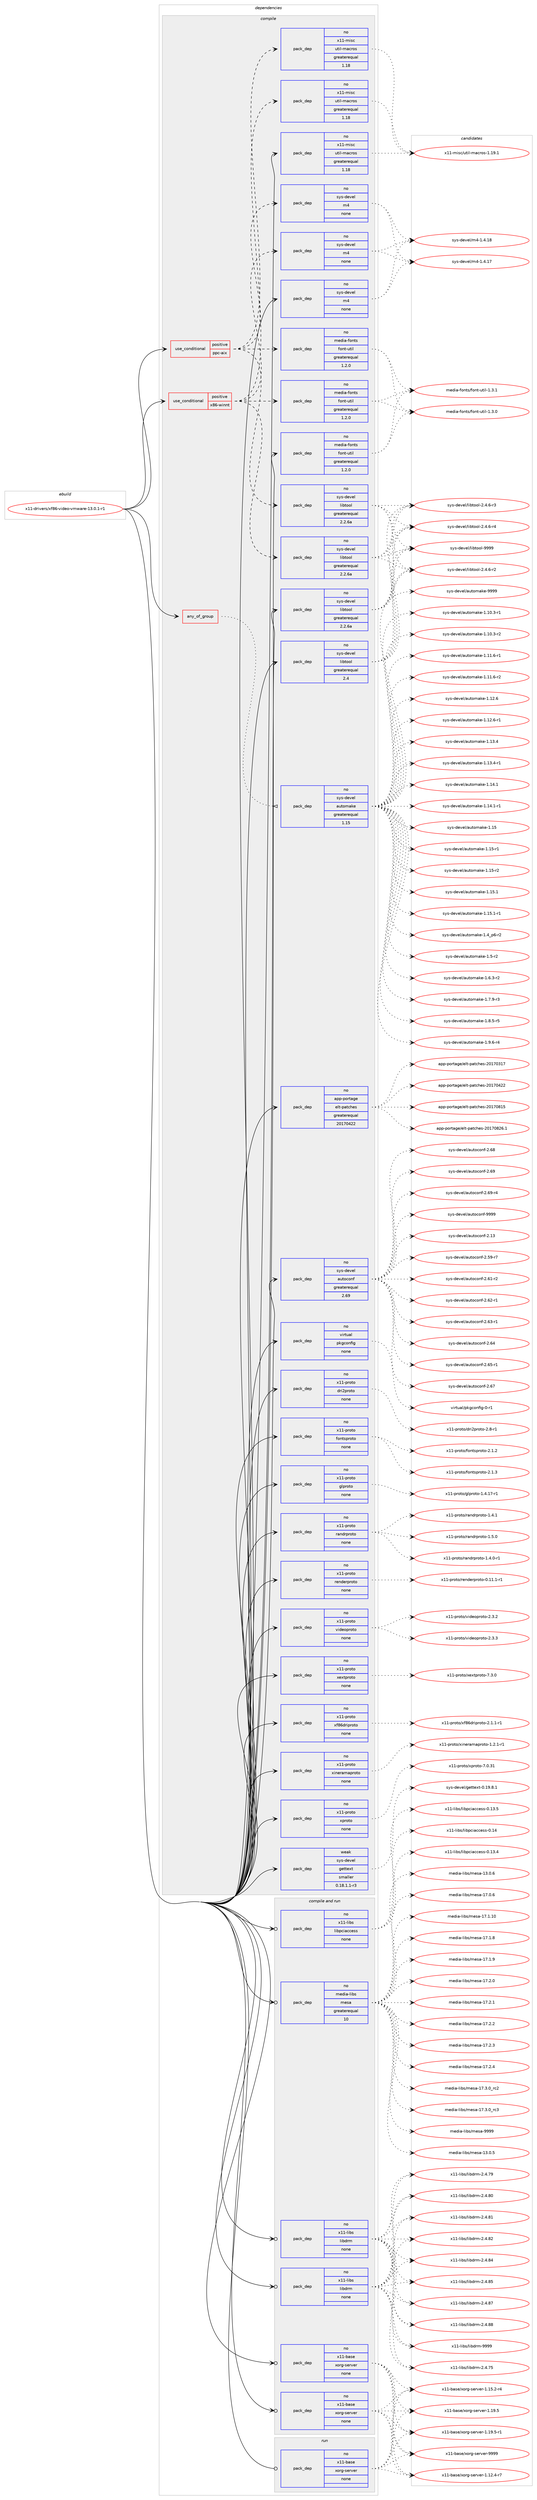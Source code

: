 digraph prolog {

# *************
# Graph options
# *************

newrank=true;
concentrate=true;
compound=true;
graph [rankdir=LR,fontname=Helvetica,fontsize=10,ranksep=1.5];#, ranksep=2.5, nodesep=0.2];
edge  [arrowhead=vee];
node  [fontname=Helvetica,fontsize=10];

# **********
# The ebuild
# **********

subgraph cluster_leftcol {
color=gray;
rank=same;
label=<<i>ebuild</i>>;
id [label="x11-drivers/xf86-video-vmware-13.0.1-r1", color=red, width=4, href="../x11-drivers/xf86-video-vmware-13.0.1-r1.svg"];
}

# ****************
# The dependencies
# ****************

subgraph cluster_midcol {
color=gray;
label=<<i>dependencies</i>>;
subgraph cluster_compile {
fillcolor="#eeeeee";
style=filled;
label=<<i>compile</i>>;
subgraph any9226 {
dependency515522 [label=<<TABLE BORDER="0" CELLBORDER="1" CELLSPACING="0" CELLPADDING="4"><TR><TD CELLPADDING="10">any_of_group</TD></TR></TABLE>>, shape=none, color=red];subgraph pack383880 {
dependency515523 [label=<<TABLE BORDER="0" CELLBORDER="1" CELLSPACING="0" CELLPADDING="4" WIDTH="220"><TR><TD ROWSPAN="6" CELLPADDING="30">pack_dep</TD></TR><TR><TD WIDTH="110">no</TD></TR><TR><TD>sys-devel</TD></TR><TR><TD>automake</TD></TR><TR><TD>greaterequal</TD></TR><TR><TD>1.15</TD></TR></TABLE>>, shape=none, color=blue];
}
dependency515522:e -> dependency515523:w [weight=20,style="dotted",arrowhead="oinv"];
}
id:e -> dependency515522:w [weight=20,style="solid",arrowhead="vee"];
subgraph cond122077 {
dependency515524 [label=<<TABLE BORDER="0" CELLBORDER="1" CELLSPACING="0" CELLPADDING="4"><TR><TD ROWSPAN="3" CELLPADDING="10">use_conditional</TD></TR><TR><TD>positive</TD></TR><TR><TD>ppc-aix</TD></TR></TABLE>>, shape=none, color=red];
subgraph pack383881 {
dependency515525 [label=<<TABLE BORDER="0" CELLBORDER="1" CELLSPACING="0" CELLPADDING="4" WIDTH="220"><TR><TD ROWSPAN="6" CELLPADDING="30">pack_dep</TD></TR><TR><TD WIDTH="110">no</TD></TR><TR><TD>sys-devel</TD></TR><TR><TD>libtool</TD></TR><TR><TD>greaterequal</TD></TR><TR><TD>2.2.6a</TD></TR></TABLE>>, shape=none, color=blue];
}
dependency515524:e -> dependency515525:w [weight=20,style="dashed",arrowhead="vee"];
subgraph pack383882 {
dependency515526 [label=<<TABLE BORDER="0" CELLBORDER="1" CELLSPACING="0" CELLPADDING="4" WIDTH="220"><TR><TD ROWSPAN="6" CELLPADDING="30">pack_dep</TD></TR><TR><TD WIDTH="110">no</TD></TR><TR><TD>sys-devel</TD></TR><TR><TD>m4</TD></TR><TR><TD>none</TD></TR><TR><TD></TD></TR></TABLE>>, shape=none, color=blue];
}
dependency515524:e -> dependency515526:w [weight=20,style="dashed",arrowhead="vee"];
subgraph pack383883 {
dependency515527 [label=<<TABLE BORDER="0" CELLBORDER="1" CELLSPACING="0" CELLPADDING="4" WIDTH="220"><TR><TD ROWSPAN="6" CELLPADDING="30">pack_dep</TD></TR><TR><TD WIDTH="110">no</TD></TR><TR><TD>x11-misc</TD></TR><TR><TD>util-macros</TD></TR><TR><TD>greaterequal</TD></TR><TR><TD>1.18</TD></TR></TABLE>>, shape=none, color=blue];
}
dependency515524:e -> dependency515527:w [weight=20,style="dashed",arrowhead="vee"];
subgraph pack383884 {
dependency515528 [label=<<TABLE BORDER="0" CELLBORDER="1" CELLSPACING="0" CELLPADDING="4" WIDTH="220"><TR><TD ROWSPAN="6" CELLPADDING="30">pack_dep</TD></TR><TR><TD WIDTH="110">no</TD></TR><TR><TD>media-fonts</TD></TR><TR><TD>font-util</TD></TR><TR><TD>greaterequal</TD></TR><TR><TD>1.2.0</TD></TR></TABLE>>, shape=none, color=blue];
}
dependency515524:e -> dependency515528:w [weight=20,style="dashed",arrowhead="vee"];
}
id:e -> dependency515524:w [weight=20,style="solid",arrowhead="vee"];
subgraph cond122078 {
dependency515529 [label=<<TABLE BORDER="0" CELLBORDER="1" CELLSPACING="0" CELLPADDING="4"><TR><TD ROWSPAN="3" CELLPADDING="10">use_conditional</TD></TR><TR><TD>positive</TD></TR><TR><TD>x86-winnt</TD></TR></TABLE>>, shape=none, color=red];
subgraph pack383885 {
dependency515530 [label=<<TABLE BORDER="0" CELLBORDER="1" CELLSPACING="0" CELLPADDING="4" WIDTH="220"><TR><TD ROWSPAN="6" CELLPADDING="30">pack_dep</TD></TR><TR><TD WIDTH="110">no</TD></TR><TR><TD>sys-devel</TD></TR><TR><TD>libtool</TD></TR><TR><TD>greaterequal</TD></TR><TR><TD>2.2.6a</TD></TR></TABLE>>, shape=none, color=blue];
}
dependency515529:e -> dependency515530:w [weight=20,style="dashed",arrowhead="vee"];
subgraph pack383886 {
dependency515531 [label=<<TABLE BORDER="0" CELLBORDER="1" CELLSPACING="0" CELLPADDING="4" WIDTH="220"><TR><TD ROWSPAN="6" CELLPADDING="30">pack_dep</TD></TR><TR><TD WIDTH="110">no</TD></TR><TR><TD>sys-devel</TD></TR><TR><TD>m4</TD></TR><TR><TD>none</TD></TR><TR><TD></TD></TR></TABLE>>, shape=none, color=blue];
}
dependency515529:e -> dependency515531:w [weight=20,style="dashed",arrowhead="vee"];
subgraph pack383887 {
dependency515532 [label=<<TABLE BORDER="0" CELLBORDER="1" CELLSPACING="0" CELLPADDING="4" WIDTH="220"><TR><TD ROWSPAN="6" CELLPADDING="30">pack_dep</TD></TR><TR><TD WIDTH="110">no</TD></TR><TR><TD>x11-misc</TD></TR><TR><TD>util-macros</TD></TR><TR><TD>greaterequal</TD></TR><TR><TD>1.18</TD></TR></TABLE>>, shape=none, color=blue];
}
dependency515529:e -> dependency515532:w [weight=20,style="dashed",arrowhead="vee"];
subgraph pack383888 {
dependency515533 [label=<<TABLE BORDER="0" CELLBORDER="1" CELLSPACING="0" CELLPADDING="4" WIDTH="220"><TR><TD ROWSPAN="6" CELLPADDING="30">pack_dep</TD></TR><TR><TD WIDTH="110">no</TD></TR><TR><TD>media-fonts</TD></TR><TR><TD>font-util</TD></TR><TR><TD>greaterequal</TD></TR><TR><TD>1.2.0</TD></TR></TABLE>>, shape=none, color=blue];
}
dependency515529:e -> dependency515533:w [weight=20,style="dashed",arrowhead="vee"];
}
id:e -> dependency515529:w [weight=20,style="solid",arrowhead="vee"];
subgraph pack383889 {
dependency515534 [label=<<TABLE BORDER="0" CELLBORDER="1" CELLSPACING="0" CELLPADDING="4" WIDTH="220"><TR><TD ROWSPAN="6" CELLPADDING="30">pack_dep</TD></TR><TR><TD WIDTH="110">no</TD></TR><TR><TD>app-portage</TD></TR><TR><TD>elt-patches</TD></TR><TR><TD>greaterequal</TD></TR><TR><TD>20170422</TD></TR></TABLE>>, shape=none, color=blue];
}
id:e -> dependency515534:w [weight=20,style="solid",arrowhead="vee"];
subgraph pack383890 {
dependency515535 [label=<<TABLE BORDER="0" CELLBORDER="1" CELLSPACING="0" CELLPADDING="4" WIDTH="220"><TR><TD ROWSPAN="6" CELLPADDING="30">pack_dep</TD></TR><TR><TD WIDTH="110">no</TD></TR><TR><TD>media-fonts</TD></TR><TR><TD>font-util</TD></TR><TR><TD>greaterequal</TD></TR><TR><TD>1.2.0</TD></TR></TABLE>>, shape=none, color=blue];
}
id:e -> dependency515535:w [weight=20,style="solid",arrowhead="vee"];
subgraph pack383891 {
dependency515536 [label=<<TABLE BORDER="0" CELLBORDER="1" CELLSPACING="0" CELLPADDING="4" WIDTH="220"><TR><TD ROWSPAN="6" CELLPADDING="30">pack_dep</TD></TR><TR><TD WIDTH="110">no</TD></TR><TR><TD>sys-devel</TD></TR><TR><TD>autoconf</TD></TR><TR><TD>greaterequal</TD></TR><TR><TD>2.69</TD></TR></TABLE>>, shape=none, color=blue];
}
id:e -> dependency515536:w [weight=20,style="solid",arrowhead="vee"];
subgraph pack383892 {
dependency515537 [label=<<TABLE BORDER="0" CELLBORDER="1" CELLSPACING="0" CELLPADDING="4" WIDTH="220"><TR><TD ROWSPAN="6" CELLPADDING="30">pack_dep</TD></TR><TR><TD WIDTH="110">no</TD></TR><TR><TD>sys-devel</TD></TR><TR><TD>libtool</TD></TR><TR><TD>greaterequal</TD></TR><TR><TD>2.2.6a</TD></TR></TABLE>>, shape=none, color=blue];
}
id:e -> dependency515537:w [weight=20,style="solid",arrowhead="vee"];
subgraph pack383893 {
dependency515538 [label=<<TABLE BORDER="0" CELLBORDER="1" CELLSPACING="0" CELLPADDING="4" WIDTH="220"><TR><TD ROWSPAN="6" CELLPADDING="30">pack_dep</TD></TR><TR><TD WIDTH="110">no</TD></TR><TR><TD>sys-devel</TD></TR><TR><TD>libtool</TD></TR><TR><TD>greaterequal</TD></TR><TR><TD>2.4</TD></TR></TABLE>>, shape=none, color=blue];
}
id:e -> dependency515538:w [weight=20,style="solid",arrowhead="vee"];
subgraph pack383894 {
dependency515539 [label=<<TABLE BORDER="0" CELLBORDER="1" CELLSPACING="0" CELLPADDING="4" WIDTH="220"><TR><TD ROWSPAN="6" CELLPADDING="30">pack_dep</TD></TR><TR><TD WIDTH="110">no</TD></TR><TR><TD>sys-devel</TD></TR><TR><TD>m4</TD></TR><TR><TD>none</TD></TR><TR><TD></TD></TR></TABLE>>, shape=none, color=blue];
}
id:e -> dependency515539:w [weight=20,style="solid",arrowhead="vee"];
subgraph pack383895 {
dependency515540 [label=<<TABLE BORDER="0" CELLBORDER="1" CELLSPACING="0" CELLPADDING="4" WIDTH="220"><TR><TD ROWSPAN="6" CELLPADDING="30">pack_dep</TD></TR><TR><TD WIDTH="110">no</TD></TR><TR><TD>virtual</TD></TR><TR><TD>pkgconfig</TD></TR><TR><TD>none</TD></TR><TR><TD></TD></TR></TABLE>>, shape=none, color=blue];
}
id:e -> dependency515540:w [weight=20,style="solid",arrowhead="vee"];
subgraph pack383896 {
dependency515541 [label=<<TABLE BORDER="0" CELLBORDER="1" CELLSPACING="0" CELLPADDING="4" WIDTH="220"><TR><TD ROWSPAN="6" CELLPADDING="30">pack_dep</TD></TR><TR><TD WIDTH="110">no</TD></TR><TR><TD>x11-misc</TD></TR><TR><TD>util-macros</TD></TR><TR><TD>greaterequal</TD></TR><TR><TD>1.18</TD></TR></TABLE>>, shape=none, color=blue];
}
id:e -> dependency515541:w [weight=20,style="solid",arrowhead="vee"];
subgraph pack383897 {
dependency515542 [label=<<TABLE BORDER="0" CELLBORDER="1" CELLSPACING="0" CELLPADDING="4" WIDTH="220"><TR><TD ROWSPAN="6" CELLPADDING="30">pack_dep</TD></TR><TR><TD WIDTH="110">no</TD></TR><TR><TD>x11-proto</TD></TR><TR><TD>dri2proto</TD></TR><TR><TD>none</TD></TR><TR><TD></TD></TR></TABLE>>, shape=none, color=blue];
}
id:e -> dependency515542:w [weight=20,style="solid",arrowhead="vee"];
subgraph pack383898 {
dependency515543 [label=<<TABLE BORDER="0" CELLBORDER="1" CELLSPACING="0" CELLPADDING="4" WIDTH="220"><TR><TD ROWSPAN="6" CELLPADDING="30">pack_dep</TD></TR><TR><TD WIDTH="110">no</TD></TR><TR><TD>x11-proto</TD></TR><TR><TD>fontsproto</TD></TR><TR><TD>none</TD></TR><TR><TD></TD></TR></TABLE>>, shape=none, color=blue];
}
id:e -> dependency515543:w [weight=20,style="solid",arrowhead="vee"];
subgraph pack383899 {
dependency515544 [label=<<TABLE BORDER="0" CELLBORDER="1" CELLSPACING="0" CELLPADDING="4" WIDTH="220"><TR><TD ROWSPAN="6" CELLPADDING="30">pack_dep</TD></TR><TR><TD WIDTH="110">no</TD></TR><TR><TD>x11-proto</TD></TR><TR><TD>glproto</TD></TR><TR><TD>none</TD></TR><TR><TD></TD></TR></TABLE>>, shape=none, color=blue];
}
id:e -> dependency515544:w [weight=20,style="solid",arrowhead="vee"];
subgraph pack383900 {
dependency515545 [label=<<TABLE BORDER="0" CELLBORDER="1" CELLSPACING="0" CELLPADDING="4" WIDTH="220"><TR><TD ROWSPAN="6" CELLPADDING="30">pack_dep</TD></TR><TR><TD WIDTH="110">no</TD></TR><TR><TD>x11-proto</TD></TR><TR><TD>randrproto</TD></TR><TR><TD>none</TD></TR><TR><TD></TD></TR></TABLE>>, shape=none, color=blue];
}
id:e -> dependency515545:w [weight=20,style="solid",arrowhead="vee"];
subgraph pack383901 {
dependency515546 [label=<<TABLE BORDER="0" CELLBORDER="1" CELLSPACING="0" CELLPADDING="4" WIDTH="220"><TR><TD ROWSPAN="6" CELLPADDING="30">pack_dep</TD></TR><TR><TD WIDTH="110">no</TD></TR><TR><TD>x11-proto</TD></TR><TR><TD>renderproto</TD></TR><TR><TD>none</TD></TR><TR><TD></TD></TR></TABLE>>, shape=none, color=blue];
}
id:e -> dependency515546:w [weight=20,style="solid",arrowhead="vee"];
subgraph pack383902 {
dependency515547 [label=<<TABLE BORDER="0" CELLBORDER="1" CELLSPACING="0" CELLPADDING="4" WIDTH="220"><TR><TD ROWSPAN="6" CELLPADDING="30">pack_dep</TD></TR><TR><TD WIDTH="110">no</TD></TR><TR><TD>x11-proto</TD></TR><TR><TD>videoproto</TD></TR><TR><TD>none</TD></TR><TR><TD></TD></TR></TABLE>>, shape=none, color=blue];
}
id:e -> dependency515547:w [weight=20,style="solid",arrowhead="vee"];
subgraph pack383903 {
dependency515548 [label=<<TABLE BORDER="0" CELLBORDER="1" CELLSPACING="0" CELLPADDING="4" WIDTH="220"><TR><TD ROWSPAN="6" CELLPADDING="30">pack_dep</TD></TR><TR><TD WIDTH="110">no</TD></TR><TR><TD>x11-proto</TD></TR><TR><TD>xextproto</TD></TR><TR><TD>none</TD></TR><TR><TD></TD></TR></TABLE>>, shape=none, color=blue];
}
id:e -> dependency515548:w [weight=20,style="solid",arrowhead="vee"];
subgraph pack383904 {
dependency515549 [label=<<TABLE BORDER="0" CELLBORDER="1" CELLSPACING="0" CELLPADDING="4" WIDTH="220"><TR><TD ROWSPAN="6" CELLPADDING="30">pack_dep</TD></TR><TR><TD WIDTH="110">no</TD></TR><TR><TD>x11-proto</TD></TR><TR><TD>xf86driproto</TD></TR><TR><TD>none</TD></TR><TR><TD></TD></TR></TABLE>>, shape=none, color=blue];
}
id:e -> dependency515549:w [weight=20,style="solid",arrowhead="vee"];
subgraph pack383905 {
dependency515550 [label=<<TABLE BORDER="0" CELLBORDER="1" CELLSPACING="0" CELLPADDING="4" WIDTH="220"><TR><TD ROWSPAN="6" CELLPADDING="30">pack_dep</TD></TR><TR><TD WIDTH="110">no</TD></TR><TR><TD>x11-proto</TD></TR><TR><TD>xineramaproto</TD></TR><TR><TD>none</TD></TR><TR><TD></TD></TR></TABLE>>, shape=none, color=blue];
}
id:e -> dependency515550:w [weight=20,style="solid",arrowhead="vee"];
subgraph pack383906 {
dependency515551 [label=<<TABLE BORDER="0" CELLBORDER="1" CELLSPACING="0" CELLPADDING="4" WIDTH="220"><TR><TD ROWSPAN="6" CELLPADDING="30">pack_dep</TD></TR><TR><TD WIDTH="110">no</TD></TR><TR><TD>x11-proto</TD></TR><TR><TD>xproto</TD></TR><TR><TD>none</TD></TR><TR><TD></TD></TR></TABLE>>, shape=none, color=blue];
}
id:e -> dependency515551:w [weight=20,style="solid",arrowhead="vee"];
subgraph pack383907 {
dependency515552 [label=<<TABLE BORDER="0" CELLBORDER="1" CELLSPACING="0" CELLPADDING="4" WIDTH="220"><TR><TD ROWSPAN="6" CELLPADDING="30">pack_dep</TD></TR><TR><TD WIDTH="110">weak</TD></TR><TR><TD>sys-devel</TD></TR><TR><TD>gettext</TD></TR><TR><TD>smaller</TD></TR><TR><TD>0.18.1.1-r3</TD></TR></TABLE>>, shape=none, color=blue];
}
id:e -> dependency515552:w [weight=20,style="solid",arrowhead="vee"];
}
subgraph cluster_compileandrun {
fillcolor="#eeeeee";
style=filled;
label=<<i>compile and run</i>>;
subgraph pack383908 {
dependency515553 [label=<<TABLE BORDER="0" CELLBORDER="1" CELLSPACING="0" CELLPADDING="4" WIDTH="220"><TR><TD ROWSPAN="6" CELLPADDING="30">pack_dep</TD></TR><TR><TD WIDTH="110">no</TD></TR><TR><TD>media-libs</TD></TR><TR><TD>mesa</TD></TR><TR><TD>greaterequal</TD></TR><TR><TD>10</TD></TR></TABLE>>, shape=none, color=blue];
}
id:e -> dependency515553:w [weight=20,style="solid",arrowhead="odotvee"];
subgraph pack383909 {
dependency515554 [label=<<TABLE BORDER="0" CELLBORDER="1" CELLSPACING="0" CELLPADDING="4" WIDTH="220"><TR><TD ROWSPAN="6" CELLPADDING="30">pack_dep</TD></TR><TR><TD WIDTH="110">no</TD></TR><TR><TD>x11-base</TD></TR><TR><TD>xorg-server</TD></TR><TR><TD>none</TD></TR><TR><TD></TD></TR></TABLE>>, shape=none, color=blue];
}
id:e -> dependency515554:w [weight=20,style="solid",arrowhead="odotvee"];
subgraph pack383910 {
dependency515555 [label=<<TABLE BORDER="0" CELLBORDER="1" CELLSPACING="0" CELLPADDING="4" WIDTH="220"><TR><TD ROWSPAN="6" CELLPADDING="30">pack_dep</TD></TR><TR><TD WIDTH="110">no</TD></TR><TR><TD>x11-base</TD></TR><TR><TD>xorg-server</TD></TR><TR><TD>none</TD></TR><TR><TD></TD></TR></TABLE>>, shape=none, color=blue];
}
id:e -> dependency515555:w [weight=20,style="solid",arrowhead="odotvee"];
subgraph pack383911 {
dependency515556 [label=<<TABLE BORDER="0" CELLBORDER="1" CELLSPACING="0" CELLPADDING="4" WIDTH="220"><TR><TD ROWSPAN="6" CELLPADDING="30">pack_dep</TD></TR><TR><TD WIDTH="110">no</TD></TR><TR><TD>x11-libs</TD></TR><TR><TD>libdrm</TD></TR><TR><TD>none</TD></TR><TR><TD></TD></TR></TABLE>>, shape=none, color=blue];
}
id:e -> dependency515556:w [weight=20,style="solid",arrowhead="odotvee"];
subgraph pack383912 {
dependency515557 [label=<<TABLE BORDER="0" CELLBORDER="1" CELLSPACING="0" CELLPADDING="4" WIDTH="220"><TR><TD ROWSPAN="6" CELLPADDING="30">pack_dep</TD></TR><TR><TD WIDTH="110">no</TD></TR><TR><TD>x11-libs</TD></TR><TR><TD>libdrm</TD></TR><TR><TD>none</TD></TR><TR><TD></TD></TR></TABLE>>, shape=none, color=blue];
}
id:e -> dependency515557:w [weight=20,style="solid",arrowhead="odotvee"];
subgraph pack383913 {
dependency515558 [label=<<TABLE BORDER="0" CELLBORDER="1" CELLSPACING="0" CELLPADDING="4" WIDTH="220"><TR><TD ROWSPAN="6" CELLPADDING="30">pack_dep</TD></TR><TR><TD WIDTH="110">no</TD></TR><TR><TD>x11-libs</TD></TR><TR><TD>libpciaccess</TD></TR><TR><TD>none</TD></TR><TR><TD></TD></TR></TABLE>>, shape=none, color=blue];
}
id:e -> dependency515558:w [weight=20,style="solid",arrowhead="odotvee"];
}
subgraph cluster_run {
fillcolor="#eeeeee";
style=filled;
label=<<i>run</i>>;
subgraph pack383914 {
dependency515559 [label=<<TABLE BORDER="0" CELLBORDER="1" CELLSPACING="0" CELLPADDING="4" WIDTH="220"><TR><TD ROWSPAN="6" CELLPADDING="30">pack_dep</TD></TR><TR><TD WIDTH="110">no</TD></TR><TR><TD>x11-base</TD></TR><TR><TD>xorg-server</TD></TR><TR><TD>none</TD></TR><TR><TD></TD></TR></TABLE>>, shape=none, color=blue];
}
id:e -> dependency515559:w [weight=20,style="solid",arrowhead="odot"];
}
}

# **************
# The candidates
# **************

subgraph cluster_choices {
rank=same;
color=gray;
label=<<i>candidates</i>>;

subgraph choice383880 {
color=black;
nodesep=1;
choice11512111545100101118101108479711711611110997107101454946494846514511449 [label="sys-devel/automake-1.10.3-r1", color=red, width=4,href="../sys-devel/automake-1.10.3-r1.svg"];
choice11512111545100101118101108479711711611110997107101454946494846514511450 [label="sys-devel/automake-1.10.3-r2", color=red, width=4,href="../sys-devel/automake-1.10.3-r2.svg"];
choice11512111545100101118101108479711711611110997107101454946494946544511449 [label="sys-devel/automake-1.11.6-r1", color=red, width=4,href="../sys-devel/automake-1.11.6-r1.svg"];
choice11512111545100101118101108479711711611110997107101454946494946544511450 [label="sys-devel/automake-1.11.6-r2", color=red, width=4,href="../sys-devel/automake-1.11.6-r2.svg"];
choice1151211154510010111810110847971171161111099710710145494649504654 [label="sys-devel/automake-1.12.6", color=red, width=4,href="../sys-devel/automake-1.12.6.svg"];
choice11512111545100101118101108479711711611110997107101454946495046544511449 [label="sys-devel/automake-1.12.6-r1", color=red, width=4,href="../sys-devel/automake-1.12.6-r1.svg"];
choice1151211154510010111810110847971171161111099710710145494649514652 [label="sys-devel/automake-1.13.4", color=red, width=4,href="../sys-devel/automake-1.13.4.svg"];
choice11512111545100101118101108479711711611110997107101454946495146524511449 [label="sys-devel/automake-1.13.4-r1", color=red, width=4,href="../sys-devel/automake-1.13.4-r1.svg"];
choice1151211154510010111810110847971171161111099710710145494649524649 [label="sys-devel/automake-1.14.1", color=red, width=4,href="../sys-devel/automake-1.14.1.svg"];
choice11512111545100101118101108479711711611110997107101454946495246494511449 [label="sys-devel/automake-1.14.1-r1", color=red, width=4,href="../sys-devel/automake-1.14.1-r1.svg"];
choice115121115451001011181011084797117116111109971071014549464953 [label="sys-devel/automake-1.15", color=red, width=4,href="../sys-devel/automake-1.15.svg"];
choice1151211154510010111810110847971171161111099710710145494649534511449 [label="sys-devel/automake-1.15-r1", color=red, width=4,href="../sys-devel/automake-1.15-r1.svg"];
choice1151211154510010111810110847971171161111099710710145494649534511450 [label="sys-devel/automake-1.15-r2", color=red, width=4,href="../sys-devel/automake-1.15-r2.svg"];
choice1151211154510010111810110847971171161111099710710145494649534649 [label="sys-devel/automake-1.15.1", color=red, width=4,href="../sys-devel/automake-1.15.1.svg"];
choice11512111545100101118101108479711711611110997107101454946495346494511449 [label="sys-devel/automake-1.15.1-r1", color=red, width=4,href="../sys-devel/automake-1.15.1-r1.svg"];
choice115121115451001011181011084797117116111109971071014549465295112544511450 [label="sys-devel/automake-1.4_p6-r2", color=red, width=4,href="../sys-devel/automake-1.4_p6-r2.svg"];
choice11512111545100101118101108479711711611110997107101454946534511450 [label="sys-devel/automake-1.5-r2", color=red, width=4,href="../sys-devel/automake-1.5-r2.svg"];
choice115121115451001011181011084797117116111109971071014549465446514511450 [label="sys-devel/automake-1.6.3-r2", color=red, width=4,href="../sys-devel/automake-1.6.3-r2.svg"];
choice115121115451001011181011084797117116111109971071014549465546574511451 [label="sys-devel/automake-1.7.9-r3", color=red, width=4,href="../sys-devel/automake-1.7.9-r3.svg"];
choice115121115451001011181011084797117116111109971071014549465646534511453 [label="sys-devel/automake-1.8.5-r5", color=red, width=4,href="../sys-devel/automake-1.8.5-r5.svg"];
choice115121115451001011181011084797117116111109971071014549465746544511452 [label="sys-devel/automake-1.9.6-r4", color=red, width=4,href="../sys-devel/automake-1.9.6-r4.svg"];
choice115121115451001011181011084797117116111109971071014557575757 [label="sys-devel/automake-9999", color=red, width=4,href="../sys-devel/automake-9999.svg"];
dependency515523:e -> choice11512111545100101118101108479711711611110997107101454946494846514511449:w [style=dotted,weight="100"];
dependency515523:e -> choice11512111545100101118101108479711711611110997107101454946494846514511450:w [style=dotted,weight="100"];
dependency515523:e -> choice11512111545100101118101108479711711611110997107101454946494946544511449:w [style=dotted,weight="100"];
dependency515523:e -> choice11512111545100101118101108479711711611110997107101454946494946544511450:w [style=dotted,weight="100"];
dependency515523:e -> choice1151211154510010111810110847971171161111099710710145494649504654:w [style=dotted,weight="100"];
dependency515523:e -> choice11512111545100101118101108479711711611110997107101454946495046544511449:w [style=dotted,weight="100"];
dependency515523:e -> choice1151211154510010111810110847971171161111099710710145494649514652:w [style=dotted,weight="100"];
dependency515523:e -> choice11512111545100101118101108479711711611110997107101454946495146524511449:w [style=dotted,weight="100"];
dependency515523:e -> choice1151211154510010111810110847971171161111099710710145494649524649:w [style=dotted,weight="100"];
dependency515523:e -> choice11512111545100101118101108479711711611110997107101454946495246494511449:w [style=dotted,weight="100"];
dependency515523:e -> choice115121115451001011181011084797117116111109971071014549464953:w [style=dotted,weight="100"];
dependency515523:e -> choice1151211154510010111810110847971171161111099710710145494649534511449:w [style=dotted,weight="100"];
dependency515523:e -> choice1151211154510010111810110847971171161111099710710145494649534511450:w [style=dotted,weight="100"];
dependency515523:e -> choice1151211154510010111810110847971171161111099710710145494649534649:w [style=dotted,weight="100"];
dependency515523:e -> choice11512111545100101118101108479711711611110997107101454946495346494511449:w [style=dotted,weight="100"];
dependency515523:e -> choice115121115451001011181011084797117116111109971071014549465295112544511450:w [style=dotted,weight="100"];
dependency515523:e -> choice11512111545100101118101108479711711611110997107101454946534511450:w [style=dotted,weight="100"];
dependency515523:e -> choice115121115451001011181011084797117116111109971071014549465446514511450:w [style=dotted,weight="100"];
dependency515523:e -> choice115121115451001011181011084797117116111109971071014549465546574511451:w [style=dotted,weight="100"];
dependency515523:e -> choice115121115451001011181011084797117116111109971071014549465646534511453:w [style=dotted,weight="100"];
dependency515523:e -> choice115121115451001011181011084797117116111109971071014549465746544511452:w [style=dotted,weight="100"];
dependency515523:e -> choice115121115451001011181011084797117116111109971071014557575757:w [style=dotted,weight="100"];
}
subgraph choice383881 {
color=black;
nodesep=1;
choice1151211154510010111810110847108105981161111111084550465246544511450 [label="sys-devel/libtool-2.4.6-r2", color=red, width=4,href="../sys-devel/libtool-2.4.6-r2.svg"];
choice1151211154510010111810110847108105981161111111084550465246544511451 [label="sys-devel/libtool-2.4.6-r3", color=red, width=4,href="../sys-devel/libtool-2.4.6-r3.svg"];
choice1151211154510010111810110847108105981161111111084550465246544511452 [label="sys-devel/libtool-2.4.6-r4", color=red, width=4,href="../sys-devel/libtool-2.4.6-r4.svg"];
choice1151211154510010111810110847108105981161111111084557575757 [label="sys-devel/libtool-9999", color=red, width=4,href="../sys-devel/libtool-9999.svg"];
dependency515525:e -> choice1151211154510010111810110847108105981161111111084550465246544511450:w [style=dotted,weight="100"];
dependency515525:e -> choice1151211154510010111810110847108105981161111111084550465246544511451:w [style=dotted,weight="100"];
dependency515525:e -> choice1151211154510010111810110847108105981161111111084550465246544511452:w [style=dotted,weight="100"];
dependency515525:e -> choice1151211154510010111810110847108105981161111111084557575757:w [style=dotted,weight="100"];
}
subgraph choice383882 {
color=black;
nodesep=1;
choice11512111545100101118101108471095245494652464955 [label="sys-devel/m4-1.4.17", color=red, width=4,href="../sys-devel/m4-1.4.17.svg"];
choice11512111545100101118101108471095245494652464956 [label="sys-devel/m4-1.4.18", color=red, width=4,href="../sys-devel/m4-1.4.18.svg"];
dependency515526:e -> choice11512111545100101118101108471095245494652464955:w [style=dotted,weight="100"];
dependency515526:e -> choice11512111545100101118101108471095245494652464956:w [style=dotted,weight="100"];
}
subgraph choice383883 {
color=black;
nodesep=1;
choice120494945109105115994711711610510845109979911411111545494649574649 [label="x11-misc/util-macros-1.19.1", color=red, width=4,href="../x11-misc/util-macros-1.19.1.svg"];
dependency515527:e -> choice120494945109105115994711711610510845109979911411111545494649574649:w [style=dotted,weight="100"];
}
subgraph choice383884 {
color=black;
nodesep=1;
choice10910110010597451021111101161154710211111011645117116105108454946514648 [label="media-fonts/font-util-1.3.0", color=red, width=4,href="../media-fonts/font-util-1.3.0.svg"];
choice10910110010597451021111101161154710211111011645117116105108454946514649 [label="media-fonts/font-util-1.3.1", color=red, width=4,href="../media-fonts/font-util-1.3.1.svg"];
dependency515528:e -> choice10910110010597451021111101161154710211111011645117116105108454946514648:w [style=dotted,weight="100"];
dependency515528:e -> choice10910110010597451021111101161154710211111011645117116105108454946514649:w [style=dotted,weight="100"];
}
subgraph choice383885 {
color=black;
nodesep=1;
choice1151211154510010111810110847108105981161111111084550465246544511450 [label="sys-devel/libtool-2.4.6-r2", color=red, width=4,href="../sys-devel/libtool-2.4.6-r2.svg"];
choice1151211154510010111810110847108105981161111111084550465246544511451 [label="sys-devel/libtool-2.4.6-r3", color=red, width=4,href="../sys-devel/libtool-2.4.6-r3.svg"];
choice1151211154510010111810110847108105981161111111084550465246544511452 [label="sys-devel/libtool-2.4.6-r4", color=red, width=4,href="../sys-devel/libtool-2.4.6-r4.svg"];
choice1151211154510010111810110847108105981161111111084557575757 [label="sys-devel/libtool-9999", color=red, width=4,href="../sys-devel/libtool-9999.svg"];
dependency515530:e -> choice1151211154510010111810110847108105981161111111084550465246544511450:w [style=dotted,weight="100"];
dependency515530:e -> choice1151211154510010111810110847108105981161111111084550465246544511451:w [style=dotted,weight="100"];
dependency515530:e -> choice1151211154510010111810110847108105981161111111084550465246544511452:w [style=dotted,weight="100"];
dependency515530:e -> choice1151211154510010111810110847108105981161111111084557575757:w [style=dotted,weight="100"];
}
subgraph choice383886 {
color=black;
nodesep=1;
choice11512111545100101118101108471095245494652464955 [label="sys-devel/m4-1.4.17", color=red, width=4,href="../sys-devel/m4-1.4.17.svg"];
choice11512111545100101118101108471095245494652464956 [label="sys-devel/m4-1.4.18", color=red, width=4,href="../sys-devel/m4-1.4.18.svg"];
dependency515531:e -> choice11512111545100101118101108471095245494652464955:w [style=dotted,weight="100"];
dependency515531:e -> choice11512111545100101118101108471095245494652464956:w [style=dotted,weight="100"];
}
subgraph choice383887 {
color=black;
nodesep=1;
choice120494945109105115994711711610510845109979911411111545494649574649 [label="x11-misc/util-macros-1.19.1", color=red, width=4,href="../x11-misc/util-macros-1.19.1.svg"];
dependency515532:e -> choice120494945109105115994711711610510845109979911411111545494649574649:w [style=dotted,weight="100"];
}
subgraph choice383888 {
color=black;
nodesep=1;
choice10910110010597451021111101161154710211111011645117116105108454946514648 [label="media-fonts/font-util-1.3.0", color=red, width=4,href="../media-fonts/font-util-1.3.0.svg"];
choice10910110010597451021111101161154710211111011645117116105108454946514649 [label="media-fonts/font-util-1.3.1", color=red, width=4,href="../media-fonts/font-util-1.3.1.svg"];
dependency515533:e -> choice10910110010597451021111101161154710211111011645117116105108454946514648:w [style=dotted,weight="100"];
dependency515533:e -> choice10910110010597451021111101161154710211111011645117116105108454946514649:w [style=dotted,weight="100"];
}
subgraph choice383889 {
color=black;
nodesep=1;
choice97112112451121111141169710310147101108116451129711699104101115455048495548514955 [label="app-portage/elt-patches-20170317", color=red, width=4,href="../app-portage/elt-patches-20170317.svg"];
choice97112112451121111141169710310147101108116451129711699104101115455048495548525050 [label="app-portage/elt-patches-20170422", color=red, width=4,href="../app-portage/elt-patches-20170422.svg"];
choice97112112451121111141169710310147101108116451129711699104101115455048495548564953 [label="app-portage/elt-patches-20170815", color=red, width=4,href="../app-portage/elt-patches-20170815.svg"];
choice971121124511211111411697103101471011081164511297116991041011154550484955485650544649 [label="app-portage/elt-patches-20170826.1", color=red, width=4,href="../app-portage/elt-patches-20170826.1.svg"];
dependency515534:e -> choice97112112451121111141169710310147101108116451129711699104101115455048495548514955:w [style=dotted,weight="100"];
dependency515534:e -> choice97112112451121111141169710310147101108116451129711699104101115455048495548525050:w [style=dotted,weight="100"];
dependency515534:e -> choice97112112451121111141169710310147101108116451129711699104101115455048495548564953:w [style=dotted,weight="100"];
dependency515534:e -> choice971121124511211111411697103101471011081164511297116991041011154550484955485650544649:w [style=dotted,weight="100"];
}
subgraph choice383890 {
color=black;
nodesep=1;
choice10910110010597451021111101161154710211111011645117116105108454946514648 [label="media-fonts/font-util-1.3.0", color=red, width=4,href="../media-fonts/font-util-1.3.0.svg"];
choice10910110010597451021111101161154710211111011645117116105108454946514649 [label="media-fonts/font-util-1.3.1", color=red, width=4,href="../media-fonts/font-util-1.3.1.svg"];
dependency515535:e -> choice10910110010597451021111101161154710211111011645117116105108454946514648:w [style=dotted,weight="100"];
dependency515535:e -> choice10910110010597451021111101161154710211111011645117116105108454946514649:w [style=dotted,weight="100"];
}
subgraph choice383891 {
color=black;
nodesep=1;
choice115121115451001011181011084797117116111991111101024550464951 [label="sys-devel/autoconf-2.13", color=red, width=4,href="../sys-devel/autoconf-2.13.svg"];
choice1151211154510010111810110847971171161119911111010245504653574511455 [label="sys-devel/autoconf-2.59-r7", color=red, width=4,href="../sys-devel/autoconf-2.59-r7.svg"];
choice1151211154510010111810110847971171161119911111010245504654494511450 [label="sys-devel/autoconf-2.61-r2", color=red, width=4,href="../sys-devel/autoconf-2.61-r2.svg"];
choice1151211154510010111810110847971171161119911111010245504654504511449 [label="sys-devel/autoconf-2.62-r1", color=red, width=4,href="../sys-devel/autoconf-2.62-r1.svg"];
choice1151211154510010111810110847971171161119911111010245504654514511449 [label="sys-devel/autoconf-2.63-r1", color=red, width=4,href="../sys-devel/autoconf-2.63-r1.svg"];
choice115121115451001011181011084797117116111991111101024550465452 [label="sys-devel/autoconf-2.64", color=red, width=4,href="../sys-devel/autoconf-2.64.svg"];
choice1151211154510010111810110847971171161119911111010245504654534511449 [label="sys-devel/autoconf-2.65-r1", color=red, width=4,href="../sys-devel/autoconf-2.65-r1.svg"];
choice115121115451001011181011084797117116111991111101024550465455 [label="sys-devel/autoconf-2.67", color=red, width=4,href="../sys-devel/autoconf-2.67.svg"];
choice115121115451001011181011084797117116111991111101024550465456 [label="sys-devel/autoconf-2.68", color=red, width=4,href="../sys-devel/autoconf-2.68.svg"];
choice115121115451001011181011084797117116111991111101024550465457 [label="sys-devel/autoconf-2.69", color=red, width=4,href="../sys-devel/autoconf-2.69.svg"];
choice1151211154510010111810110847971171161119911111010245504654574511452 [label="sys-devel/autoconf-2.69-r4", color=red, width=4,href="../sys-devel/autoconf-2.69-r4.svg"];
choice115121115451001011181011084797117116111991111101024557575757 [label="sys-devel/autoconf-9999", color=red, width=4,href="../sys-devel/autoconf-9999.svg"];
dependency515536:e -> choice115121115451001011181011084797117116111991111101024550464951:w [style=dotted,weight="100"];
dependency515536:e -> choice1151211154510010111810110847971171161119911111010245504653574511455:w [style=dotted,weight="100"];
dependency515536:e -> choice1151211154510010111810110847971171161119911111010245504654494511450:w [style=dotted,weight="100"];
dependency515536:e -> choice1151211154510010111810110847971171161119911111010245504654504511449:w [style=dotted,weight="100"];
dependency515536:e -> choice1151211154510010111810110847971171161119911111010245504654514511449:w [style=dotted,weight="100"];
dependency515536:e -> choice115121115451001011181011084797117116111991111101024550465452:w [style=dotted,weight="100"];
dependency515536:e -> choice1151211154510010111810110847971171161119911111010245504654534511449:w [style=dotted,weight="100"];
dependency515536:e -> choice115121115451001011181011084797117116111991111101024550465455:w [style=dotted,weight="100"];
dependency515536:e -> choice115121115451001011181011084797117116111991111101024550465456:w [style=dotted,weight="100"];
dependency515536:e -> choice115121115451001011181011084797117116111991111101024550465457:w [style=dotted,weight="100"];
dependency515536:e -> choice1151211154510010111810110847971171161119911111010245504654574511452:w [style=dotted,weight="100"];
dependency515536:e -> choice115121115451001011181011084797117116111991111101024557575757:w [style=dotted,weight="100"];
}
subgraph choice383892 {
color=black;
nodesep=1;
choice1151211154510010111810110847108105981161111111084550465246544511450 [label="sys-devel/libtool-2.4.6-r2", color=red, width=4,href="../sys-devel/libtool-2.4.6-r2.svg"];
choice1151211154510010111810110847108105981161111111084550465246544511451 [label="sys-devel/libtool-2.4.6-r3", color=red, width=4,href="../sys-devel/libtool-2.4.6-r3.svg"];
choice1151211154510010111810110847108105981161111111084550465246544511452 [label="sys-devel/libtool-2.4.6-r4", color=red, width=4,href="../sys-devel/libtool-2.4.6-r4.svg"];
choice1151211154510010111810110847108105981161111111084557575757 [label="sys-devel/libtool-9999", color=red, width=4,href="../sys-devel/libtool-9999.svg"];
dependency515537:e -> choice1151211154510010111810110847108105981161111111084550465246544511450:w [style=dotted,weight="100"];
dependency515537:e -> choice1151211154510010111810110847108105981161111111084550465246544511451:w [style=dotted,weight="100"];
dependency515537:e -> choice1151211154510010111810110847108105981161111111084550465246544511452:w [style=dotted,weight="100"];
dependency515537:e -> choice1151211154510010111810110847108105981161111111084557575757:w [style=dotted,weight="100"];
}
subgraph choice383893 {
color=black;
nodesep=1;
choice1151211154510010111810110847108105981161111111084550465246544511450 [label="sys-devel/libtool-2.4.6-r2", color=red, width=4,href="../sys-devel/libtool-2.4.6-r2.svg"];
choice1151211154510010111810110847108105981161111111084550465246544511451 [label="sys-devel/libtool-2.4.6-r3", color=red, width=4,href="../sys-devel/libtool-2.4.6-r3.svg"];
choice1151211154510010111810110847108105981161111111084550465246544511452 [label="sys-devel/libtool-2.4.6-r4", color=red, width=4,href="../sys-devel/libtool-2.4.6-r4.svg"];
choice1151211154510010111810110847108105981161111111084557575757 [label="sys-devel/libtool-9999", color=red, width=4,href="../sys-devel/libtool-9999.svg"];
dependency515538:e -> choice1151211154510010111810110847108105981161111111084550465246544511450:w [style=dotted,weight="100"];
dependency515538:e -> choice1151211154510010111810110847108105981161111111084550465246544511451:w [style=dotted,weight="100"];
dependency515538:e -> choice1151211154510010111810110847108105981161111111084550465246544511452:w [style=dotted,weight="100"];
dependency515538:e -> choice1151211154510010111810110847108105981161111111084557575757:w [style=dotted,weight="100"];
}
subgraph choice383894 {
color=black;
nodesep=1;
choice11512111545100101118101108471095245494652464955 [label="sys-devel/m4-1.4.17", color=red, width=4,href="../sys-devel/m4-1.4.17.svg"];
choice11512111545100101118101108471095245494652464956 [label="sys-devel/m4-1.4.18", color=red, width=4,href="../sys-devel/m4-1.4.18.svg"];
dependency515539:e -> choice11512111545100101118101108471095245494652464955:w [style=dotted,weight="100"];
dependency515539:e -> choice11512111545100101118101108471095245494652464956:w [style=dotted,weight="100"];
}
subgraph choice383895 {
color=black;
nodesep=1;
choice11810511411611797108471121071039911111010210510345484511449 [label="virtual/pkgconfig-0-r1", color=red, width=4,href="../virtual/pkgconfig-0-r1.svg"];
dependency515540:e -> choice11810511411611797108471121071039911111010210510345484511449:w [style=dotted,weight="100"];
}
subgraph choice383896 {
color=black;
nodesep=1;
choice120494945109105115994711711610510845109979911411111545494649574649 [label="x11-misc/util-macros-1.19.1", color=red, width=4,href="../x11-misc/util-macros-1.19.1.svg"];
dependency515541:e -> choice120494945109105115994711711610510845109979911411111545494649574649:w [style=dotted,weight="100"];
}
subgraph choice383897 {
color=black;
nodesep=1;
choice1204949451121141111161114710011410550112114111116111455046564511449 [label="x11-proto/dri2proto-2.8-r1", color=red, width=4,href="../x11-proto/dri2proto-2.8-r1.svg"];
dependency515542:e -> choice1204949451121141111161114710011410550112114111116111455046564511449:w [style=dotted,weight="100"];
}
subgraph choice383898 {
color=black;
nodesep=1;
choice12049494511211411111611147102111110116115112114111116111455046494650 [label="x11-proto/fontsproto-2.1.2", color=red, width=4,href="../x11-proto/fontsproto-2.1.2.svg"];
choice12049494511211411111611147102111110116115112114111116111455046494651 [label="x11-proto/fontsproto-2.1.3", color=red, width=4,href="../x11-proto/fontsproto-2.1.3.svg"];
dependency515543:e -> choice12049494511211411111611147102111110116115112114111116111455046494650:w [style=dotted,weight="100"];
dependency515543:e -> choice12049494511211411111611147102111110116115112114111116111455046494651:w [style=dotted,weight="100"];
}
subgraph choice383899 {
color=black;
nodesep=1;
choice12049494511211411111611147103108112114111116111454946524649554511449 [label="x11-proto/glproto-1.4.17-r1", color=red, width=4,href="../x11-proto/glproto-1.4.17-r1.svg"];
dependency515544:e -> choice12049494511211411111611147103108112114111116111454946524649554511449:w [style=dotted,weight="100"];
}
subgraph choice383900 {
color=black;
nodesep=1;
choice12049494511211411111611147114971101001141121141111161114549465246484511449 [label="x11-proto/randrproto-1.4.0-r1", color=red, width=4,href="../x11-proto/randrproto-1.4.0-r1.svg"];
choice1204949451121141111161114711497110100114112114111116111454946524649 [label="x11-proto/randrproto-1.4.1", color=red, width=4,href="../x11-proto/randrproto-1.4.1.svg"];
choice1204949451121141111161114711497110100114112114111116111454946534648 [label="x11-proto/randrproto-1.5.0", color=red, width=4,href="../x11-proto/randrproto-1.5.0.svg"];
dependency515545:e -> choice12049494511211411111611147114971101001141121141111161114549465246484511449:w [style=dotted,weight="100"];
dependency515545:e -> choice1204949451121141111161114711497110100114112114111116111454946524649:w [style=dotted,weight="100"];
dependency515545:e -> choice1204949451121141111161114711497110100114112114111116111454946534648:w [style=dotted,weight="100"];
}
subgraph choice383901 {
color=black;
nodesep=1;
choice12049494511211411111611147114101110100101114112114111116111454846494946494511449 [label="x11-proto/renderproto-0.11.1-r1", color=red, width=4,href="../x11-proto/renderproto-0.11.1-r1.svg"];
dependency515546:e -> choice12049494511211411111611147114101110100101114112114111116111454846494946494511449:w [style=dotted,weight="100"];
}
subgraph choice383902 {
color=black;
nodesep=1;
choice12049494511211411111611147118105100101111112114111116111455046514650 [label="x11-proto/videoproto-2.3.2", color=red, width=4,href="../x11-proto/videoproto-2.3.2.svg"];
choice12049494511211411111611147118105100101111112114111116111455046514651 [label="x11-proto/videoproto-2.3.3", color=red, width=4,href="../x11-proto/videoproto-2.3.3.svg"];
dependency515547:e -> choice12049494511211411111611147118105100101111112114111116111455046514650:w [style=dotted,weight="100"];
dependency515547:e -> choice12049494511211411111611147118105100101111112114111116111455046514651:w [style=dotted,weight="100"];
}
subgraph choice383903 {
color=black;
nodesep=1;
choice12049494511211411111611147120101120116112114111116111455546514648 [label="x11-proto/xextproto-7.3.0", color=red, width=4,href="../x11-proto/xextproto-7.3.0.svg"];
dependency515548:e -> choice12049494511211411111611147120101120116112114111116111455546514648:w [style=dotted,weight="100"];
}
subgraph choice383904 {
color=black;
nodesep=1;
choice1204949451121141111161114712010256541001141051121141111161114550464946494511449 [label="x11-proto/xf86driproto-2.1.1-r1", color=red, width=4,href="../x11-proto/xf86driproto-2.1.1-r1.svg"];
dependency515549:e -> choice1204949451121141111161114712010256541001141051121141111161114550464946494511449:w [style=dotted,weight="100"];
}
subgraph choice383905 {
color=black;
nodesep=1;
choice1204949451121141111161114712010511010111497109971121141111161114549465046494511449 [label="x11-proto/xineramaproto-1.2.1-r1", color=red, width=4,href="../x11-proto/xineramaproto-1.2.1-r1.svg"];
dependency515550:e -> choice1204949451121141111161114712010511010111497109971121141111161114549465046494511449:w [style=dotted,weight="100"];
}
subgraph choice383906 {
color=black;
nodesep=1;
choice1204949451121141111161114712011211411111611145554648465149 [label="x11-proto/xproto-7.0.31", color=red, width=4,href="../x11-proto/xproto-7.0.31.svg"];
dependency515551:e -> choice1204949451121141111161114712011211411111611145554648465149:w [style=dotted,weight="100"];
}
subgraph choice383907 {
color=black;
nodesep=1;
choice1151211154510010111810110847103101116116101120116454846495746564649 [label="sys-devel/gettext-0.19.8.1", color=red, width=4,href="../sys-devel/gettext-0.19.8.1.svg"];
dependency515552:e -> choice1151211154510010111810110847103101116116101120116454846495746564649:w [style=dotted,weight="100"];
}
subgraph choice383908 {
color=black;
nodesep=1;
choice109101100105974510810598115471091011159745495146484653 [label="media-libs/mesa-13.0.5", color=red, width=4,href="../media-libs/mesa-13.0.5.svg"];
choice109101100105974510810598115471091011159745495146484654 [label="media-libs/mesa-13.0.6", color=red, width=4,href="../media-libs/mesa-13.0.6.svg"];
choice109101100105974510810598115471091011159745495546484654 [label="media-libs/mesa-17.0.6", color=red, width=4,href="../media-libs/mesa-17.0.6.svg"];
choice10910110010597451081059811547109101115974549554649464948 [label="media-libs/mesa-17.1.10", color=red, width=4,href="../media-libs/mesa-17.1.10.svg"];
choice109101100105974510810598115471091011159745495546494656 [label="media-libs/mesa-17.1.8", color=red, width=4,href="../media-libs/mesa-17.1.8.svg"];
choice109101100105974510810598115471091011159745495546494657 [label="media-libs/mesa-17.1.9", color=red, width=4,href="../media-libs/mesa-17.1.9.svg"];
choice109101100105974510810598115471091011159745495546504648 [label="media-libs/mesa-17.2.0", color=red, width=4,href="../media-libs/mesa-17.2.0.svg"];
choice109101100105974510810598115471091011159745495546504649 [label="media-libs/mesa-17.2.1", color=red, width=4,href="../media-libs/mesa-17.2.1.svg"];
choice109101100105974510810598115471091011159745495546504650 [label="media-libs/mesa-17.2.2", color=red, width=4,href="../media-libs/mesa-17.2.2.svg"];
choice109101100105974510810598115471091011159745495546504651 [label="media-libs/mesa-17.2.3", color=red, width=4,href="../media-libs/mesa-17.2.3.svg"];
choice109101100105974510810598115471091011159745495546504652 [label="media-libs/mesa-17.2.4", color=red, width=4,href="../media-libs/mesa-17.2.4.svg"];
choice109101100105974510810598115471091011159745495546514648951149950 [label="media-libs/mesa-17.3.0_rc2", color=red, width=4,href="../media-libs/mesa-17.3.0_rc2.svg"];
choice109101100105974510810598115471091011159745495546514648951149951 [label="media-libs/mesa-17.3.0_rc3", color=red, width=4,href="../media-libs/mesa-17.3.0_rc3.svg"];
choice10910110010597451081059811547109101115974557575757 [label="media-libs/mesa-9999", color=red, width=4,href="../media-libs/mesa-9999.svg"];
dependency515553:e -> choice109101100105974510810598115471091011159745495146484653:w [style=dotted,weight="100"];
dependency515553:e -> choice109101100105974510810598115471091011159745495146484654:w [style=dotted,weight="100"];
dependency515553:e -> choice109101100105974510810598115471091011159745495546484654:w [style=dotted,weight="100"];
dependency515553:e -> choice10910110010597451081059811547109101115974549554649464948:w [style=dotted,weight="100"];
dependency515553:e -> choice109101100105974510810598115471091011159745495546494656:w [style=dotted,weight="100"];
dependency515553:e -> choice109101100105974510810598115471091011159745495546494657:w [style=dotted,weight="100"];
dependency515553:e -> choice109101100105974510810598115471091011159745495546504648:w [style=dotted,weight="100"];
dependency515553:e -> choice109101100105974510810598115471091011159745495546504649:w [style=dotted,weight="100"];
dependency515553:e -> choice109101100105974510810598115471091011159745495546504650:w [style=dotted,weight="100"];
dependency515553:e -> choice109101100105974510810598115471091011159745495546504651:w [style=dotted,weight="100"];
dependency515553:e -> choice109101100105974510810598115471091011159745495546504652:w [style=dotted,weight="100"];
dependency515553:e -> choice109101100105974510810598115471091011159745495546514648951149950:w [style=dotted,weight="100"];
dependency515553:e -> choice109101100105974510810598115471091011159745495546514648951149951:w [style=dotted,weight="100"];
dependency515553:e -> choice10910110010597451081059811547109101115974557575757:w [style=dotted,weight="100"];
}
subgraph choice383909 {
color=black;
nodesep=1;
choice12049494598971151014712011111410345115101114118101114454946495046524511455 [label="x11-base/xorg-server-1.12.4-r7", color=red, width=4,href="../x11-base/xorg-server-1.12.4-r7.svg"];
choice12049494598971151014712011111410345115101114118101114454946495346504511452 [label="x11-base/xorg-server-1.15.2-r4", color=red, width=4,href="../x11-base/xorg-server-1.15.2-r4.svg"];
choice1204949459897115101471201111141034511510111411810111445494649574653 [label="x11-base/xorg-server-1.19.5", color=red, width=4,href="../x11-base/xorg-server-1.19.5.svg"];
choice12049494598971151014712011111410345115101114118101114454946495746534511449 [label="x11-base/xorg-server-1.19.5-r1", color=red, width=4,href="../x11-base/xorg-server-1.19.5-r1.svg"];
choice120494945989711510147120111114103451151011141181011144557575757 [label="x11-base/xorg-server-9999", color=red, width=4,href="../x11-base/xorg-server-9999.svg"];
dependency515554:e -> choice12049494598971151014712011111410345115101114118101114454946495046524511455:w [style=dotted,weight="100"];
dependency515554:e -> choice12049494598971151014712011111410345115101114118101114454946495346504511452:w [style=dotted,weight="100"];
dependency515554:e -> choice1204949459897115101471201111141034511510111411810111445494649574653:w [style=dotted,weight="100"];
dependency515554:e -> choice12049494598971151014712011111410345115101114118101114454946495746534511449:w [style=dotted,weight="100"];
dependency515554:e -> choice120494945989711510147120111114103451151011141181011144557575757:w [style=dotted,weight="100"];
}
subgraph choice383910 {
color=black;
nodesep=1;
choice12049494598971151014712011111410345115101114118101114454946495046524511455 [label="x11-base/xorg-server-1.12.4-r7", color=red, width=4,href="../x11-base/xorg-server-1.12.4-r7.svg"];
choice12049494598971151014712011111410345115101114118101114454946495346504511452 [label="x11-base/xorg-server-1.15.2-r4", color=red, width=4,href="../x11-base/xorg-server-1.15.2-r4.svg"];
choice1204949459897115101471201111141034511510111411810111445494649574653 [label="x11-base/xorg-server-1.19.5", color=red, width=4,href="../x11-base/xorg-server-1.19.5.svg"];
choice12049494598971151014712011111410345115101114118101114454946495746534511449 [label="x11-base/xorg-server-1.19.5-r1", color=red, width=4,href="../x11-base/xorg-server-1.19.5-r1.svg"];
choice120494945989711510147120111114103451151011141181011144557575757 [label="x11-base/xorg-server-9999", color=red, width=4,href="../x11-base/xorg-server-9999.svg"];
dependency515555:e -> choice12049494598971151014712011111410345115101114118101114454946495046524511455:w [style=dotted,weight="100"];
dependency515555:e -> choice12049494598971151014712011111410345115101114118101114454946495346504511452:w [style=dotted,weight="100"];
dependency515555:e -> choice1204949459897115101471201111141034511510111411810111445494649574653:w [style=dotted,weight="100"];
dependency515555:e -> choice12049494598971151014712011111410345115101114118101114454946495746534511449:w [style=dotted,weight="100"];
dependency515555:e -> choice120494945989711510147120111114103451151011141181011144557575757:w [style=dotted,weight="100"];
}
subgraph choice383911 {
color=black;
nodesep=1;
choice12049494510810598115471081059810011410945504652465553 [label="x11-libs/libdrm-2.4.75", color=red, width=4,href="../x11-libs/libdrm-2.4.75.svg"];
choice12049494510810598115471081059810011410945504652465557 [label="x11-libs/libdrm-2.4.79", color=red, width=4,href="../x11-libs/libdrm-2.4.79.svg"];
choice12049494510810598115471081059810011410945504652465648 [label="x11-libs/libdrm-2.4.80", color=red, width=4,href="../x11-libs/libdrm-2.4.80.svg"];
choice12049494510810598115471081059810011410945504652465649 [label="x11-libs/libdrm-2.4.81", color=red, width=4,href="../x11-libs/libdrm-2.4.81.svg"];
choice12049494510810598115471081059810011410945504652465650 [label="x11-libs/libdrm-2.4.82", color=red, width=4,href="../x11-libs/libdrm-2.4.82.svg"];
choice12049494510810598115471081059810011410945504652465652 [label="x11-libs/libdrm-2.4.84", color=red, width=4,href="../x11-libs/libdrm-2.4.84.svg"];
choice12049494510810598115471081059810011410945504652465653 [label="x11-libs/libdrm-2.4.85", color=red, width=4,href="../x11-libs/libdrm-2.4.85.svg"];
choice12049494510810598115471081059810011410945504652465655 [label="x11-libs/libdrm-2.4.87", color=red, width=4,href="../x11-libs/libdrm-2.4.87.svg"];
choice12049494510810598115471081059810011410945504652465656 [label="x11-libs/libdrm-2.4.88", color=red, width=4,href="../x11-libs/libdrm-2.4.88.svg"];
choice1204949451081059811547108105981001141094557575757 [label="x11-libs/libdrm-9999", color=red, width=4,href="../x11-libs/libdrm-9999.svg"];
dependency515556:e -> choice12049494510810598115471081059810011410945504652465553:w [style=dotted,weight="100"];
dependency515556:e -> choice12049494510810598115471081059810011410945504652465557:w [style=dotted,weight="100"];
dependency515556:e -> choice12049494510810598115471081059810011410945504652465648:w [style=dotted,weight="100"];
dependency515556:e -> choice12049494510810598115471081059810011410945504652465649:w [style=dotted,weight="100"];
dependency515556:e -> choice12049494510810598115471081059810011410945504652465650:w [style=dotted,weight="100"];
dependency515556:e -> choice12049494510810598115471081059810011410945504652465652:w [style=dotted,weight="100"];
dependency515556:e -> choice12049494510810598115471081059810011410945504652465653:w [style=dotted,weight="100"];
dependency515556:e -> choice12049494510810598115471081059810011410945504652465655:w [style=dotted,weight="100"];
dependency515556:e -> choice12049494510810598115471081059810011410945504652465656:w [style=dotted,weight="100"];
dependency515556:e -> choice1204949451081059811547108105981001141094557575757:w [style=dotted,weight="100"];
}
subgraph choice383912 {
color=black;
nodesep=1;
choice12049494510810598115471081059810011410945504652465553 [label="x11-libs/libdrm-2.4.75", color=red, width=4,href="../x11-libs/libdrm-2.4.75.svg"];
choice12049494510810598115471081059810011410945504652465557 [label="x11-libs/libdrm-2.4.79", color=red, width=4,href="../x11-libs/libdrm-2.4.79.svg"];
choice12049494510810598115471081059810011410945504652465648 [label="x11-libs/libdrm-2.4.80", color=red, width=4,href="../x11-libs/libdrm-2.4.80.svg"];
choice12049494510810598115471081059810011410945504652465649 [label="x11-libs/libdrm-2.4.81", color=red, width=4,href="../x11-libs/libdrm-2.4.81.svg"];
choice12049494510810598115471081059810011410945504652465650 [label="x11-libs/libdrm-2.4.82", color=red, width=4,href="../x11-libs/libdrm-2.4.82.svg"];
choice12049494510810598115471081059810011410945504652465652 [label="x11-libs/libdrm-2.4.84", color=red, width=4,href="../x11-libs/libdrm-2.4.84.svg"];
choice12049494510810598115471081059810011410945504652465653 [label="x11-libs/libdrm-2.4.85", color=red, width=4,href="../x11-libs/libdrm-2.4.85.svg"];
choice12049494510810598115471081059810011410945504652465655 [label="x11-libs/libdrm-2.4.87", color=red, width=4,href="../x11-libs/libdrm-2.4.87.svg"];
choice12049494510810598115471081059810011410945504652465656 [label="x11-libs/libdrm-2.4.88", color=red, width=4,href="../x11-libs/libdrm-2.4.88.svg"];
choice1204949451081059811547108105981001141094557575757 [label="x11-libs/libdrm-9999", color=red, width=4,href="../x11-libs/libdrm-9999.svg"];
dependency515557:e -> choice12049494510810598115471081059810011410945504652465553:w [style=dotted,weight="100"];
dependency515557:e -> choice12049494510810598115471081059810011410945504652465557:w [style=dotted,weight="100"];
dependency515557:e -> choice12049494510810598115471081059810011410945504652465648:w [style=dotted,weight="100"];
dependency515557:e -> choice12049494510810598115471081059810011410945504652465649:w [style=dotted,weight="100"];
dependency515557:e -> choice12049494510810598115471081059810011410945504652465650:w [style=dotted,weight="100"];
dependency515557:e -> choice12049494510810598115471081059810011410945504652465652:w [style=dotted,weight="100"];
dependency515557:e -> choice12049494510810598115471081059810011410945504652465653:w [style=dotted,weight="100"];
dependency515557:e -> choice12049494510810598115471081059810011410945504652465655:w [style=dotted,weight="100"];
dependency515557:e -> choice12049494510810598115471081059810011410945504652465656:w [style=dotted,weight="100"];
dependency515557:e -> choice1204949451081059811547108105981001141094557575757:w [style=dotted,weight="100"];
}
subgraph choice383913 {
color=black;
nodesep=1;
choice1204949451081059811547108105981129910597999910111511545484649514652 [label="x11-libs/libpciaccess-0.13.4", color=red, width=4,href="../x11-libs/libpciaccess-0.13.4.svg"];
choice1204949451081059811547108105981129910597999910111511545484649514653 [label="x11-libs/libpciaccess-0.13.5", color=red, width=4,href="../x11-libs/libpciaccess-0.13.5.svg"];
choice120494945108105981154710810598112991059799991011151154548464952 [label="x11-libs/libpciaccess-0.14", color=red, width=4,href="../x11-libs/libpciaccess-0.14.svg"];
dependency515558:e -> choice1204949451081059811547108105981129910597999910111511545484649514652:w [style=dotted,weight="100"];
dependency515558:e -> choice1204949451081059811547108105981129910597999910111511545484649514653:w [style=dotted,weight="100"];
dependency515558:e -> choice120494945108105981154710810598112991059799991011151154548464952:w [style=dotted,weight="100"];
}
subgraph choice383914 {
color=black;
nodesep=1;
choice12049494598971151014712011111410345115101114118101114454946495046524511455 [label="x11-base/xorg-server-1.12.4-r7", color=red, width=4,href="../x11-base/xorg-server-1.12.4-r7.svg"];
choice12049494598971151014712011111410345115101114118101114454946495346504511452 [label="x11-base/xorg-server-1.15.2-r4", color=red, width=4,href="../x11-base/xorg-server-1.15.2-r4.svg"];
choice1204949459897115101471201111141034511510111411810111445494649574653 [label="x11-base/xorg-server-1.19.5", color=red, width=4,href="../x11-base/xorg-server-1.19.5.svg"];
choice12049494598971151014712011111410345115101114118101114454946495746534511449 [label="x11-base/xorg-server-1.19.5-r1", color=red, width=4,href="../x11-base/xorg-server-1.19.5-r1.svg"];
choice120494945989711510147120111114103451151011141181011144557575757 [label="x11-base/xorg-server-9999", color=red, width=4,href="../x11-base/xorg-server-9999.svg"];
dependency515559:e -> choice12049494598971151014712011111410345115101114118101114454946495046524511455:w [style=dotted,weight="100"];
dependency515559:e -> choice12049494598971151014712011111410345115101114118101114454946495346504511452:w [style=dotted,weight="100"];
dependency515559:e -> choice1204949459897115101471201111141034511510111411810111445494649574653:w [style=dotted,weight="100"];
dependency515559:e -> choice12049494598971151014712011111410345115101114118101114454946495746534511449:w [style=dotted,weight="100"];
dependency515559:e -> choice120494945989711510147120111114103451151011141181011144557575757:w [style=dotted,weight="100"];
}
}

}
